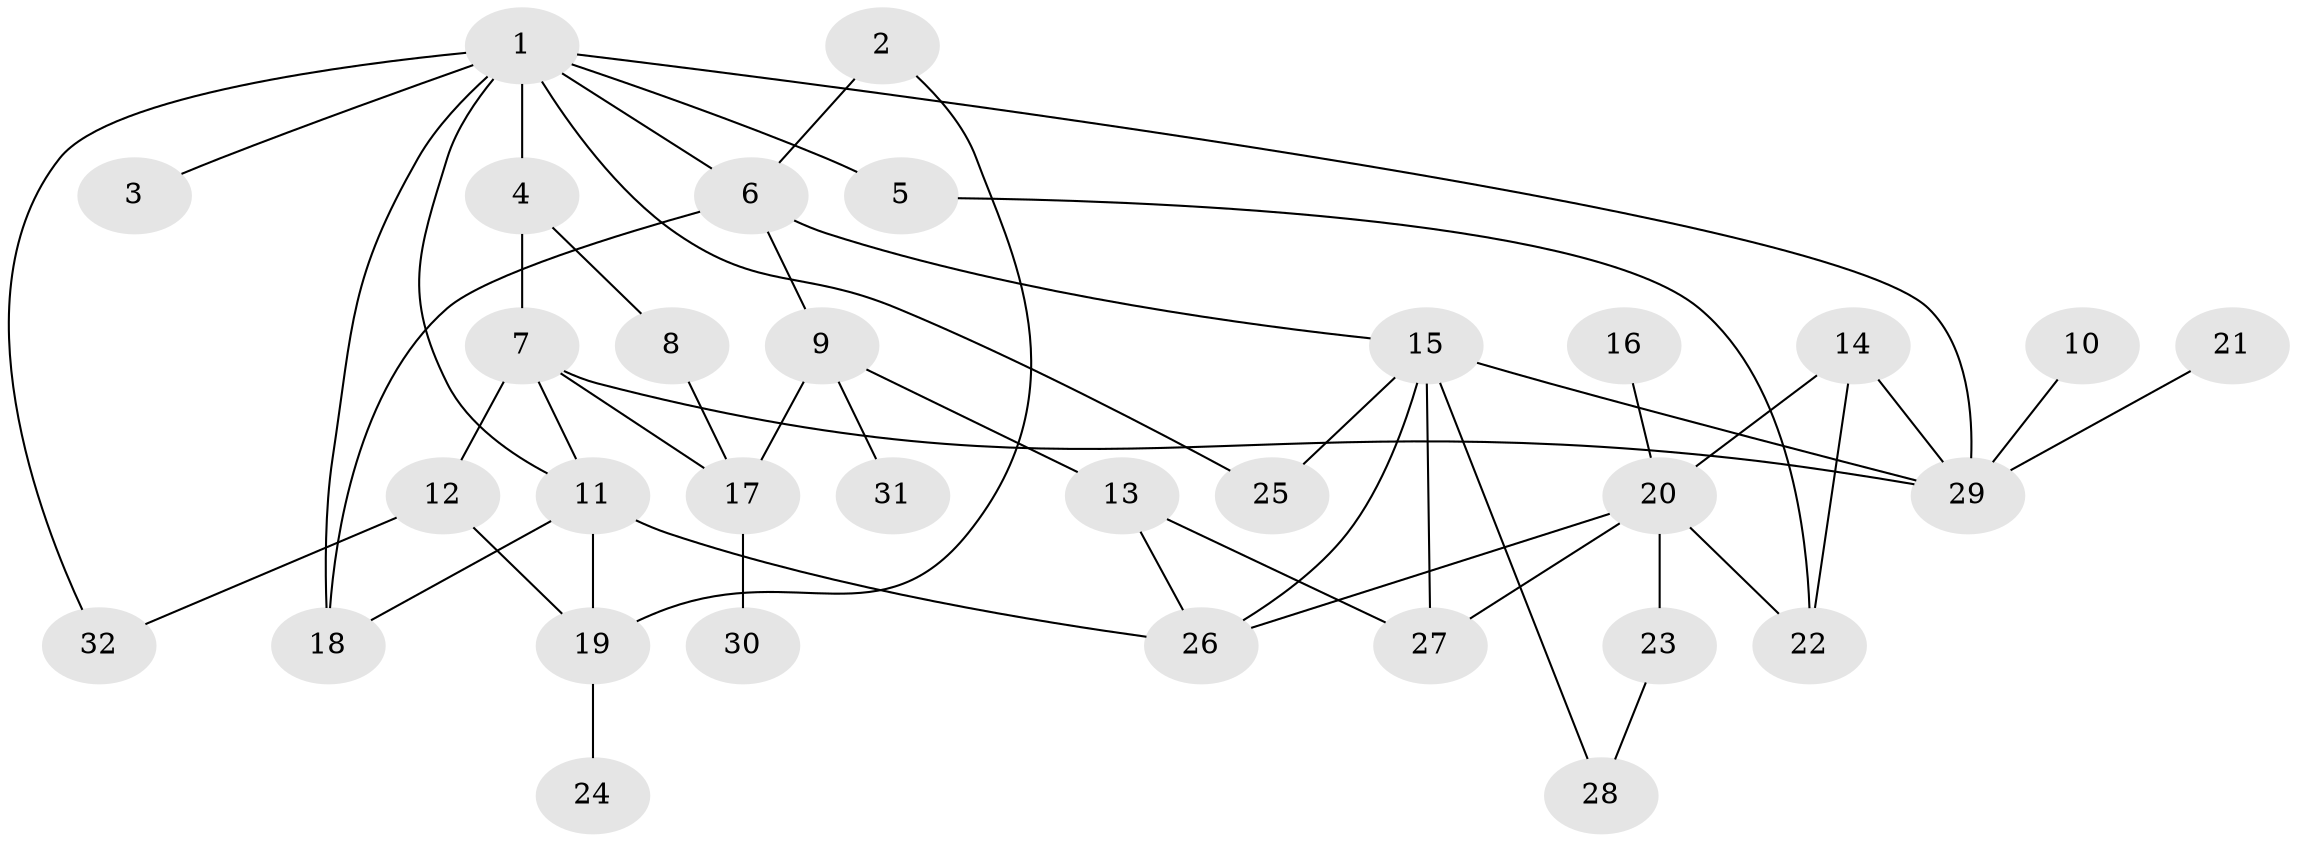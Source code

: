// original degree distribution, {3: 0.23809523809523808, 8: 0.015873015873015872, 7: 0.015873015873015872, 5: 0.031746031746031744, 2: 0.30158730158730157, 4: 0.12698412698412698, 1: 0.25396825396825395, 6: 0.015873015873015872}
// Generated by graph-tools (version 1.1) at 2025/49/03/09/25 03:49:18]
// undirected, 32 vertices, 50 edges
graph export_dot {
graph [start="1"]
  node [color=gray90,style=filled];
  1;
  2;
  3;
  4;
  5;
  6;
  7;
  8;
  9;
  10;
  11;
  12;
  13;
  14;
  15;
  16;
  17;
  18;
  19;
  20;
  21;
  22;
  23;
  24;
  25;
  26;
  27;
  28;
  29;
  30;
  31;
  32;
  1 -- 3 [weight=1.0];
  1 -- 4 [weight=1.0];
  1 -- 5 [weight=1.0];
  1 -- 6 [weight=1.0];
  1 -- 11 [weight=1.0];
  1 -- 18 [weight=1.0];
  1 -- 25 [weight=1.0];
  1 -- 29 [weight=1.0];
  1 -- 32 [weight=1.0];
  2 -- 6 [weight=1.0];
  2 -- 19 [weight=1.0];
  4 -- 7 [weight=1.0];
  4 -- 8 [weight=1.0];
  5 -- 22 [weight=1.0];
  6 -- 9 [weight=1.0];
  6 -- 15 [weight=1.0];
  6 -- 18 [weight=1.0];
  7 -- 11 [weight=1.0];
  7 -- 12 [weight=1.0];
  7 -- 17 [weight=1.0];
  7 -- 29 [weight=1.0];
  8 -- 17 [weight=1.0];
  9 -- 13 [weight=1.0];
  9 -- 17 [weight=1.0];
  9 -- 31 [weight=1.0];
  10 -- 29 [weight=1.0];
  11 -- 18 [weight=1.0];
  11 -- 19 [weight=1.0];
  11 -- 26 [weight=1.0];
  12 -- 19 [weight=1.0];
  12 -- 32 [weight=1.0];
  13 -- 26 [weight=1.0];
  13 -- 27 [weight=1.0];
  14 -- 20 [weight=1.0];
  14 -- 22 [weight=1.0];
  14 -- 29 [weight=1.0];
  15 -- 25 [weight=1.0];
  15 -- 26 [weight=1.0];
  15 -- 27 [weight=1.0];
  15 -- 28 [weight=1.0];
  15 -- 29 [weight=1.0];
  16 -- 20 [weight=1.0];
  17 -- 30 [weight=1.0];
  19 -- 24 [weight=1.0];
  20 -- 22 [weight=1.0];
  20 -- 23 [weight=1.0];
  20 -- 26 [weight=1.0];
  20 -- 27 [weight=1.0];
  21 -- 29 [weight=1.0];
  23 -- 28 [weight=1.0];
}
